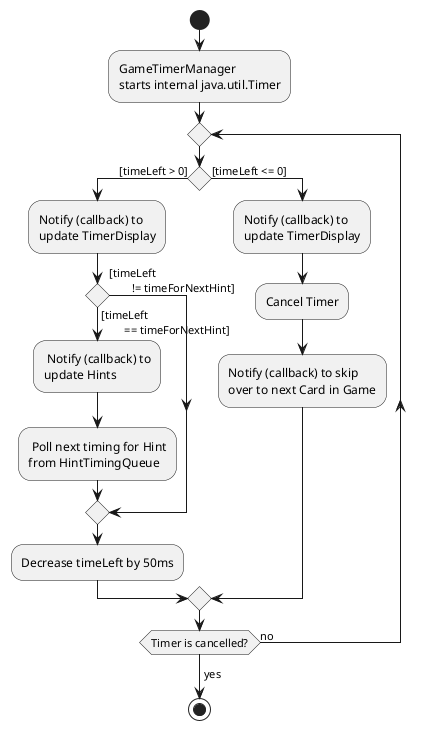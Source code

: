 @startuml
start
:GameTimerManager
starts internal java.util.Timer;

repeat
    if () then ([timeLeft > 0])
    :Notify (callback) to
    update TimerDisplay;
        if () then ([timeLeft
        == timeForNextHint])
        : Notify (callback) to
        update Hints;
        : Poll next timing for Hint
        from HintTimingQueue;
        else ([timeLeft
        != timeForNextHint])
        endif

    :Decrease timeLeft by 50ms;
    else ([timeLeft <= 0])
    :Notify (callback) to
    update TimerDisplay;

    :Cancel Timer;
    :Notify (callback) to skip
    over to next Card in Game;
    endif
repeat while (Timer is cancelled?) is (no)
->yes;

stop
@enduml
